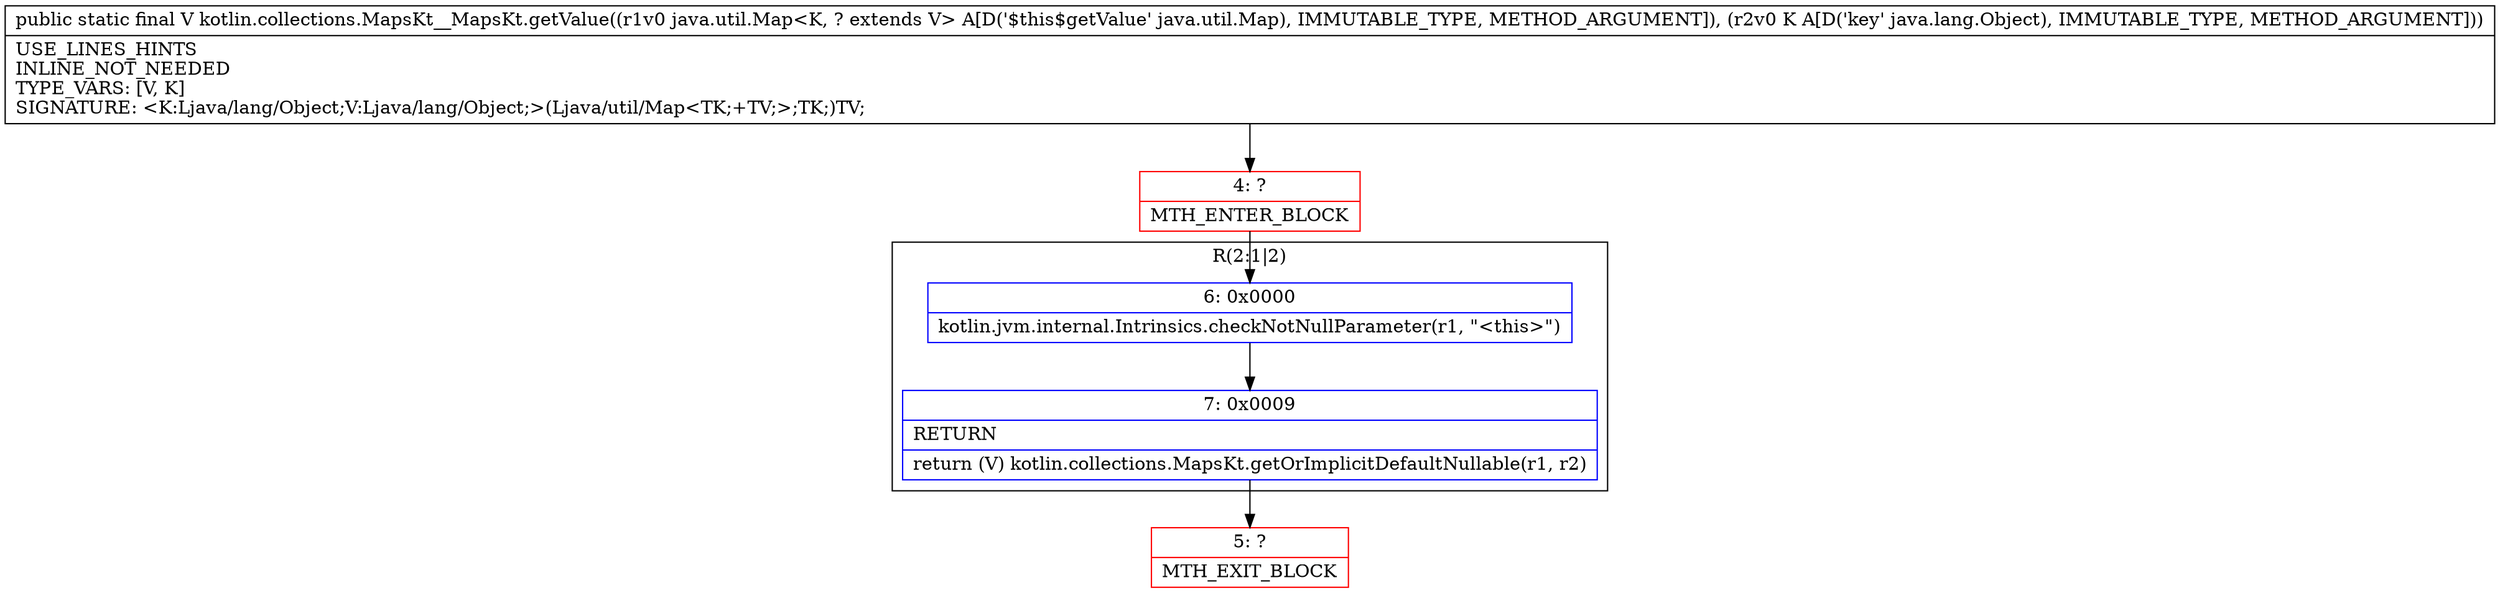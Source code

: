 digraph "CFG forkotlin.collections.MapsKt__MapsKt.getValue(Ljava\/util\/Map;Ljava\/lang\/Object;)Ljava\/lang\/Object;" {
subgraph cluster_Region_1985476164 {
label = "R(2:1|2)";
node [shape=record,color=blue];
Node_6 [shape=record,label="{6\:\ 0x0000|kotlin.jvm.internal.Intrinsics.checkNotNullParameter(r1, \"\<this\>\")\l}"];
Node_7 [shape=record,label="{7\:\ 0x0009|RETURN\l|return (V) kotlin.collections.MapsKt.getOrImplicitDefaultNullable(r1, r2)\l}"];
}
Node_4 [shape=record,color=red,label="{4\:\ ?|MTH_ENTER_BLOCK\l}"];
Node_5 [shape=record,color=red,label="{5\:\ ?|MTH_EXIT_BLOCK\l}"];
MethodNode[shape=record,label="{public static final V kotlin.collections.MapsKt__MapsKt.getValue((r1v0 java.util.Map\<K, ? extends V\> A[D('$this$getValue' java.util.Map), IMMUTABLE_TYPE, METHOD_ARGUMENT]), (r2v0 K A[D('key' java.lang.Object), IMMUTABLE_TYPE, METHOD_ARGUMENT]))  | USE_LINES_HINTS\lINLINE_NOT_NEEDED\lTYPE_VARS: [V, K]\lSIGNATURE: \<K:Ljava\/lang\/Object;V:Ljava\/lang\/Object;\>(Ljava\/util\/Map\<TK;+TV;\>;TK;)TV;\l}"];
MethodNode -> Node_4;Node_6 -> Node_7;
Node_7 -> Node_5;
Node_4 -> Node_6;
}

